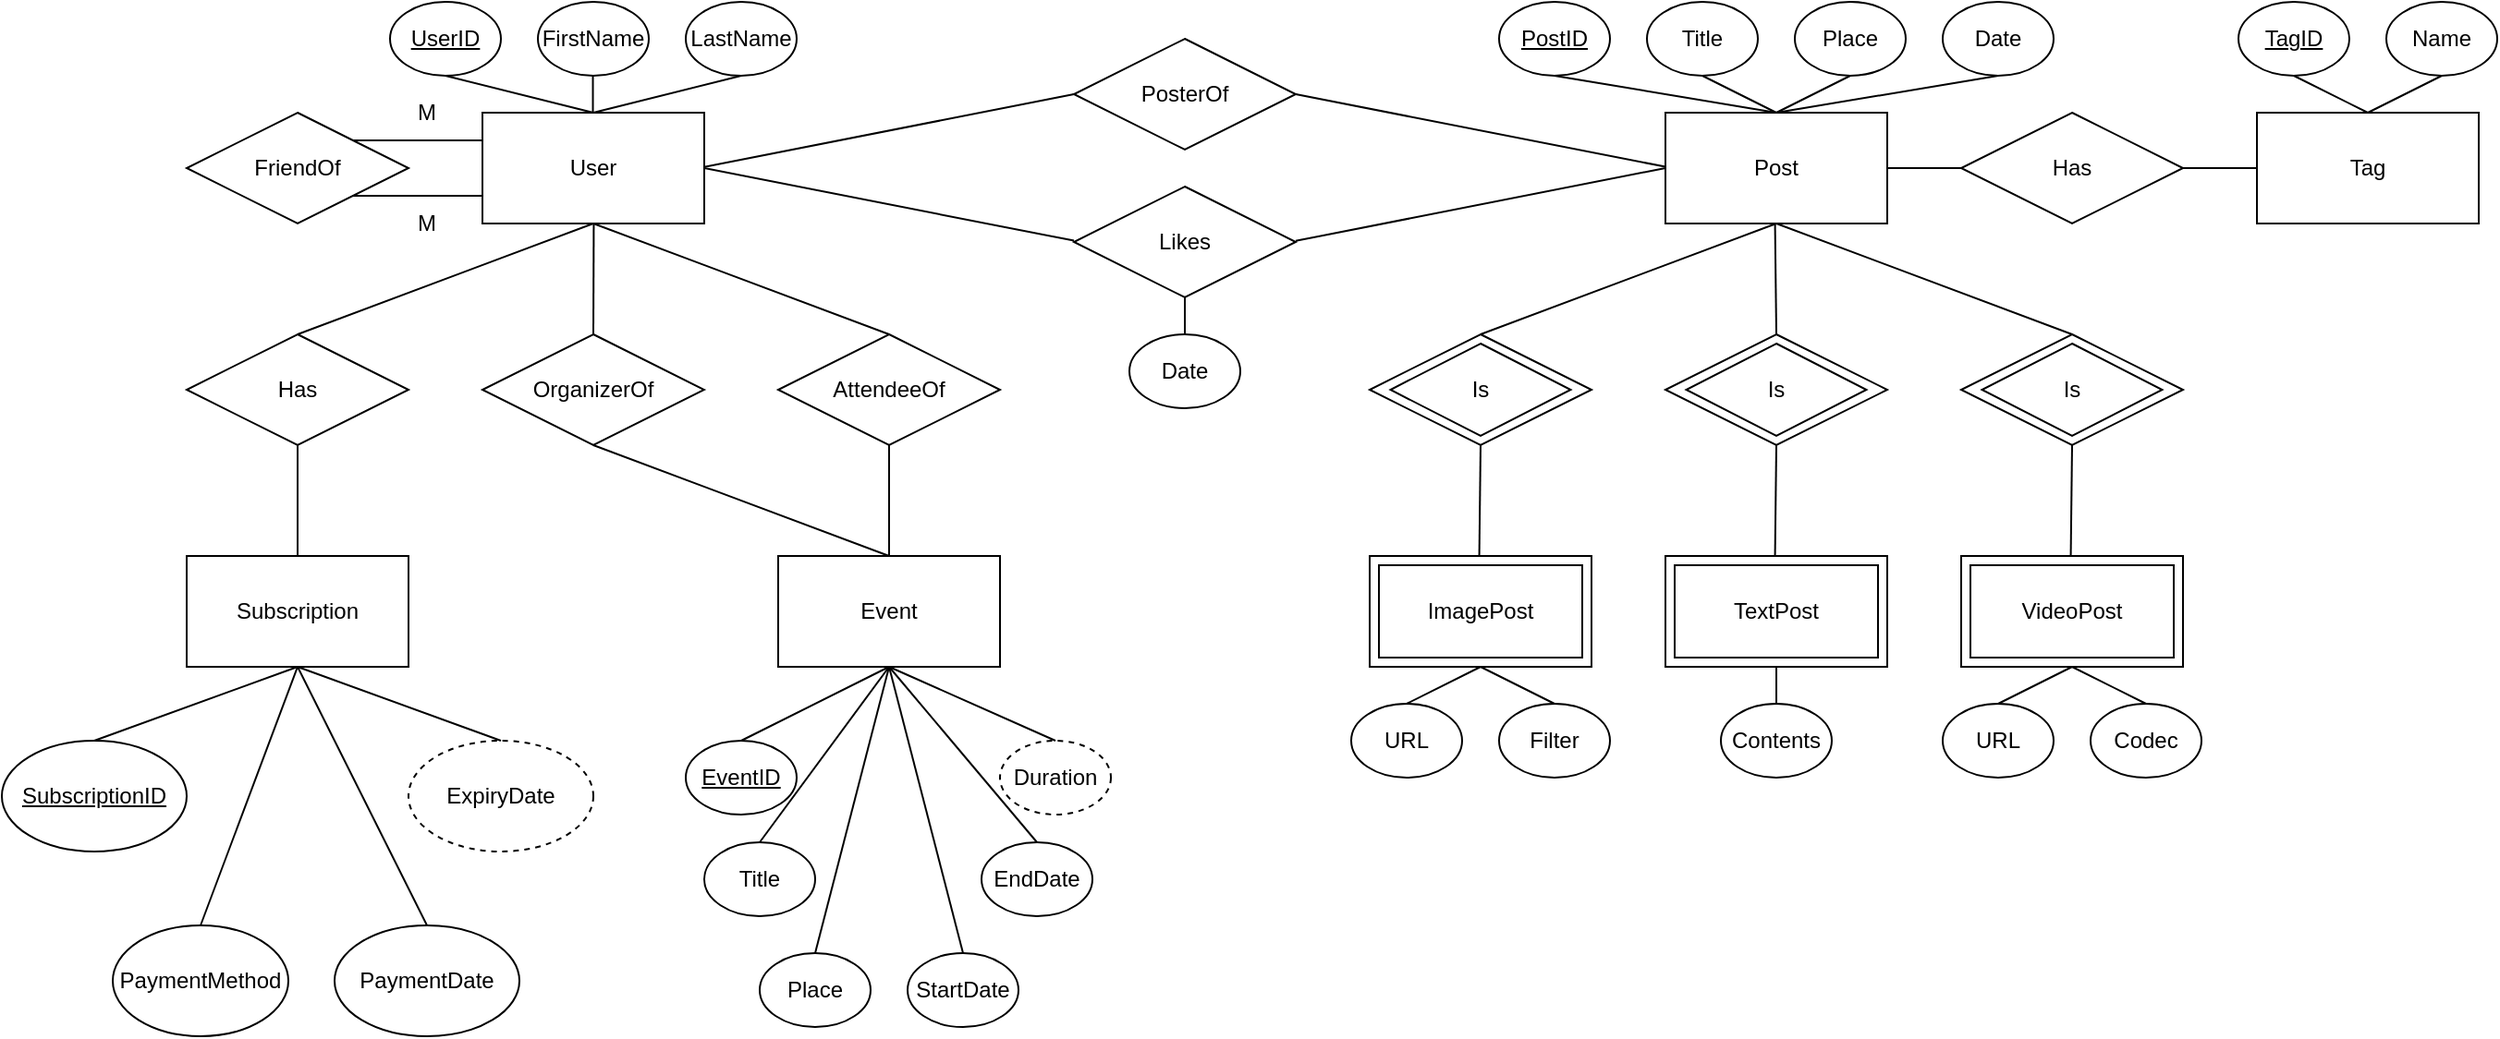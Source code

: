 <mxfile version="24.8.3">
  <diagram name="Page-1" id="uwgnwOzMXsqjj8kN0vaO">
    <mxGraphModel dx="2230" dy="757" grid="1" gridSize="10" guides="1" tooltips="1" connect="1" arrows="1" fold="1" page="1" pageScale="1" pageWidth="850" pageHeight="1100" math="0" shadow="0">
      <root>
        <mxCell id="0" />
        <mxCell id="1" parent="0" />
        <mxCell id="H0Nf2VBTTqdk4RKNYhD4-148" value="Subscription" style="rounded=0;whiteSpace=wrap;html=1;" parent="1" vertex="1">
          <mxGeometry x="-480" y="500" width="120" height="60" as="geometry" />
        </mxCell>
        <mxCell id="H0Nf2VBTTqdk4RKNYhD4-166" value="" style="rounded=0;whiteSpace=wrap;html=1;" parent="1" vertex="1">
          <mxGeometry x="480" y="500" width="120" height="60" as="geometry" />
        </mxCell>
        <mxCell id="H0Nf2VBTTqdk4RKNYhD4-7" value="" style="rounded=0;whiteSpace=wrap;html=1;" parent="1" vertex="1">
          <mxGeometry x="320" y="500" width="120" height="60" as="geometry" />
        </mxCell>
        <mxCell id="H0Nf2VBTTqdk4RKNYhD4-6" value="" style="rounded=0;whiteSpace=wrap;html=1;" parent="1" vertex="1">
          <mxGeometry x="160" y="500" width="120" height="60" as="geometry" />
        </mxCell>
        <mxCell id="H0Nf2VBTTqdk4RKNYhD4-1" value="" style="rounded=0;whiteSpace=wrap;html=1;" parent="1" vertex="1">
          <mxGeometry x="320" y="260" width="120" height="60" as="geometry" />
        </mxCell>
        <mxCell id="H0Nf2VBTTqdk4RKNYhD4-2" value="&lt;div&gt;Post&lt;/div&gt;" style="text;html=1;align=center;verticalAlign=middle;whiteSpace=wrap;rounded=0;" parent="1" vertex="1">
          <mxGeometry x="350" y="275" width="60" height="30" as="geometry" />
        </mxCell>
        <mxCell id="H0Nf2VBTTqdk4RKNYhD4-18" value="" style="ellipse;whiteSpace=wrap;html=1;rounded=0;" parent="1" vertex="1">
          <mxGeometry x="-370" y="200" width="60" height="40" as="geometry" />
        </mxCell>
        <mxCell id="H0Nf2VBTTqdk4RKNYhD4-19" value="" style="ellipse;whiteSpace=wrap;html=1;rounded=0;" parent="1" vertex="1">
          <mxGeometry x="470" y="200" width="60" height="40" as="geometry" />
        </mxCell>
        <mxCell id="H0Nf2VBTTqdk4RKNYhD4-20" value="" style="ellipse;whiteSpace=wrap;html=1;rounded=0;" parent="1" vertex="1">
          <mxGeometry x="230" y="200" width="60" height="40" as="geometry" />
        </mxCell>
        <mxCell id="H0Nf2VBTTqdk4RKNYhD4-21" value="" style="ellipse;whiteSpace=wrap;html=1;rounded=0;" parent="1" vertex="1">
          <mxGeometry x="390" y="200" width="60" height="40" as="geometry" />
        </mxCell>
        <mxCell id="H0Nf2VBTTqdk4RKNYhD4-22" value="" style="ellipse;whiteSpace=wrap;html=1;rounded=0;" parent="1" vertex="1">
          <mxGeometry x="310" y="200" width="60" height="40" as="geometry" />
        </mxCell>
        <mxCell id="H0Nf2VBTTqdk4RKNYhD4-24" value="&lt;div&gt;PostID&lt;/div&gt;" style="text;html=1;align=center;verticalAlign=middle;whiteSpace=wrap;rounded=0;strokeColor=none;fontStyle=4" parent="1" vertex="1">
          <mxGeometry x="230" y="205" width="60" height="30" as="geometry" />
        </mxCell>
        <mxCell id="H0Nf2VBTTqdk4RKNYhD4-25" value="UserID" style="text;html=1;align=center;verticalAlign=middle;whiteSpace=wrap;rounded=0;fontStyle=4" parent="1" vertex="1">
          <mxGeometry x="-370" y="205" width="60" height="30" as="geometry" />
        </mxCell>
        <mxCell id="H0Nf2VBTTqdk4RKNYhD4-26" value="Date" style="text;html=1;align=center;verticalAlign=middle;whiteSpace=wrap;rounded=0;" parent="1" vertex="1">
          <mxGeometry x="470" y="205" width="60" height="30" as="geometry" />
        </mxCell>
        <mxCell id="H0Nf2VBTTqdk4RKNYhD4-27" value="Title" style="text;html=1;align=center;verticalAlign=middle;whiteSpace=wrap;rounded=0;" parent="1" vertex="1">
          <mxGeometry x="310" y="205" width="60" height="30" as="geometry" />
        </mxCell>
        <mxCell id="H0Nf2VBTTqdk4RKNYhD4-28" value="Place" style="text;html=1;align=center;verticalAlign=middle;whiteSpace=wrap;rounded=0;" parent="1" vertex="1">
          <mxGeometry x="390" y="205" width="60" height="30" as="geometry" />
        </mxCell>
        <mxCell id="H0Nf2VBTTqdk4RKNYhD4-29" value="Duration" style="ellipse;whiteSpace=wrap;html=1;dashed=1;rounded=0;" parent="1" vertex="1">
          <mxGeometry x="-40" y="600" width="60" height="40" as="geometry" />
        </mxCell>
        <mxCell id="H0Nf2VBTTqdk4RKNYhD4-36" value="" style="rounded=0;whiteSpace=wrap;html=1;" parent="1" vertex="1">
          <mxGeometry x="640" y="260" width="120" height="60" as="geometry" />
        </mxCell>
        <mxCell id="H0Nf2VBTTqdk4RKNYhD4-37" value="Tag" style="text;html=1;align=center;verticalAlign=middle;whiteSpace=wrap;rounded=0;" parent="1" vertex="1">
          <mxGeometry x="670" y="275" width="60" height="30" as="geometry" />
        </mxCell>
        <mxCell id="H0Nf2VBTTqdk4RKNYhD4-40" value="" style="endArrow=none;html=1;rounded=0;entryX=0.5;entryY=1;entryDx=0;entryDy=0;exitX=0.5;exitY=0;exitDx=0;exitDy=0;" parent="1" source="nxssHxZagcmKNdGixCW7-12" target="H0Nf2VBTTqdk4RKNYhD4-1" edge="1">
          <mxGeometry width="50" height="50" relative="1" as="geometry">
            <mxPoint x="220" y="380" as="sourcePoint" />
            <mxPoint x="270" y="330" as="targetPoint" />
          </mxGeometry>
        </mxCell>
        <mxCell id="H0Nf2VBTTqdk4RKNYhD4-41" value="" style="endArrow=none;html=1;rounded=0;exitX=0.5;exitY=0;exitDx=0;exitDy=0;" parent="1" source="nxssHxZagcmKNdGixCW7-14" edge="1">
          <mxGeometry width="50" height="50" relative="1" as="geometry">
            <mxPoint x="380" y="380" as="sourcePoint" />
            <mxPoint x="379.29" y="320" as="targetPoint" />
          </mxGeometry>
        </mxCell>
        <mxCell id="H0Nf2VBTTqdk4RKNYhD4-42" value="" style="endArrow=none;html=1;rounded=0;exitX=0.5;exitY=0;exitDx=0;exitDy=0;" parent="1" source="nxssHxZagcmKNdGixCW7-16" edge="1">
          <mxGeometry width="50" height="50" relative="1" as="geometry">
            <mxPoint x="540" y="380" as="sourcePoint" />
            <mxPoint x="380" y="320" as="targetPoint" />
          </mxGeometry>
        </mxCell>
        <mxCell id="H0Nf2VBTTqdk4RKNYhD4-43" value="" style="endArrow=none;html=1;rounded=0;entryX=0.5;entryY=1;entryDx=0;entryDy=0;" parent="1" target="nxssHxZagcmKNdGixCW7-14" edge="1">
          <mxGeometry width="50" height="50" relative="1" as="geometry">
            <mxPoint x="379.29" y="500" as="sourcePoint" />
            <mxPoint x="380" y="440" as="targetPoint" />
          </mxGeometry>
        </mxCell>
        <mxCell id="H0Nf2VBTTqdk4RKNYhD4-46" value="" style="endArrow=none;html=1;rounded=0;entryX=0.5;entryY=1;entryDx=0;entryDy=0;" parent="1" target="nxssHxZagcmKNdGixCW7-16" edge="1">
          <mxGeometry width="50" height="50" relative="1" as="geometry">
            <mxPoint x="539.29" y="500" as="sourcePoint" />
            <mxPoint x="540" y="440" as="targetPoint" />
          </mxGeometry>
        </mxCell>
        <mxCell id="H0Nf2VBTTqdk4RKNYhD4-47" value="" style="endArrow=none;html=1;rounded=0;entryX=0.5;entryY=1;entryDx=0;entryDy=0;" parent="1" target="nxssHxZagcmKNdGixCW7-12" edge="1">
          <mxGeometry width="50" height="50" relative="1" as="geometry">
            <mxPoint x="219.29" y="500" as="sourcePoint" />
            <mxPoint x="220" y="440" as="targetPoint" />
          </mxGeometry>
        </mxCell>
        <mxCell id="H0Nf2VBTTqdk4RKNYhD4-49" value="" style="endArrow=none;html=1;rounded=0;entryX=0.5;entryY=0;entryDx=0;entryDy=0;exitX=0.5;exitY=1;exitDx=0;exitDy=0;" parent="1" source="H0Nf2VBTTqdk4RKNYhD4-20" target="H0Nf2VBTTqdk4RKNYhD4-1" edge="1">
          <mxGeometry width="50" height="50" relative="1" as="geometry">
            <mxPoint x="450" y="300" as="sourcePoint" />
            <mxPoint x="500" y="250" as="targetPoint" />
          </mxGeometry>
        </mxCell>
        <mxCell id="H0Nf2VBTTqdk4RKNYhD4-50" value="" style="endArrow=none;html=1;rounded=0;entryX=0.5;entryY=1;entryDx=0;entryDy=0;exitX=0.5;exitY=1;exitDx=0;exitDy=0;" parent="1" target="H0Nf2VBTTqdk4RKNYhD4-19" edge="1">
          <mxGeometry width="50" height="50" relative="1" as="geometry">
            <mxPoint x="380" y="260" as="sourcePoint" />
            <mxPoint x="500" y="280" as="targetPoint" />
          </mxGeometry>
        </mxCell>
        <mxCell id="H0Nf2VBTTqdk4RKNYhD4-51" value="" style="endArrow=none;html=1;rounded=0;exitX=0.5;exitY=1;exitDx=0;exitDy=0;" parent="1" source="H0Nf2VBTTqdk4RKNYhD4-22" edge="1">
          <mxGeometry width="50" height="50" relative="1" as="geometry">
            <mxPoint x="280" y="260" as="sourcePoint" />
            <mxPoint x="380" y="260" as="targetPoint" />
          </mxGeometry>
        </mxCell>
        <mxCell id="H0Nf2VBTTqdk4RKNYhD4-52" value="" style="endArrow=none;html=1;rounded=0;exitX=0.5;exitY=1;exitDx=0;exitDy=0;entryX=0.5;entryY=1;entryDx=0;entryDy=0;" parent="1" target="H0Nf2VBTTqdk4RKNYhD4-21" edge="1">
          <mxGeometry width="50" height="50" relative="1" as="geometry">
            <mxPoint x="380" y="260" as="sourcePoint" />
            <mxPoint x="420" y="280" as="targetPoint" />
          </mxGeometry>
        </mxCell>
        <mxCell id="H0Nf2VBTTqdk4RKNYhD4-53" value="URL" style="ellipse;whiteSpace=wrap;html=1;rounded=0;" parent="1" vertex="1">
          <mxGeometry x="150" y="580" width="60" height="40" as="geometry" />
        </mxCell>
        <mxCell id="H0Nf2VBTTqdk4RKNYhD4-55" value="Filter" style="ellipse;whiteSpace=wrap;html=1;rounded=0;" parent="1" vertex="1">
          <mxGeometry x="230" y="580" width="60" height="40" as="geometry" />
        </mxCell>
        <mxCell id="H0Nf2VBTTqdk4RKNYhD4-59" value="Contents" style="ellipse;whiteSpace=wrap;html=1;rounded=0;" parent="1" vertex="1">
          <mxGeometry x="350" y="580" width="60" height="40" as="geometry" />
        </mxCell>
        <mxCell id="H0Nf2VBTTqdk4RKNYhD4-61" value="URL" style="ellipse;whiteSpace=wrap;html=1;rounded=0;" parent="1" vertex="1">
          <mxGeometry x="470" y="580" width="60" height="40" as="geometry" />
        </mxCell>
        <mxCell id="H0Nf2VBTTqdk4RKNYhD4-63" value="Codec" style="ellipse;whiteSpace=wrap;html=1;rounded=0;" parent="1" vertex="1">
          <mxGeometry x="550" y="580" width="60" height="40" as="geometry" />
        </mxCell>
        <mxCell id="H0Nf2VBTTqdk4RKNYhD4-65" value="" style="endArrow=none;html=1;rounded=0;exitX=0.5;exitY=1;exitDx=0;exitDy=0;" parent="1" edge="1">
          <mxGeometry width="50" height="50" relative="1" as="geometry">
            <mxPoint x="220" y="560" as="sourcePoint" />
            <mxPoint x="260" y="580" as="targetPoint" />
          </mxGeometry>
        </mxCell>
        <mxCell id="H0Nf2VBTTqdk4RKNYhD4-66" value="" style="endArrow=none;html=1;rounded=0;exitX=0.5;exitY=1;exitDx=0;exitDy=0;" parent="1" edge="1">
          <mxGeometry width="50" height="50" relative="1" as="geometry">
            <mxPoint x="540" y="560" as="sourcePoint" />
            <mxPoint x="580" y="580" as="targetPoint" />
          </mxGeometry>
        </mxCell>
        <mxCell id="H0Nf2VBTTqdk4RKNYhD4-67" value="" style="endArrow=none;html=1;rounded=0;exitX=0.5;exitY=1;exitDx=0;exitDy=0;entryX=0.5;entryY=1;entryDx=0;entryDy=0;" parent="1" edge="1">
          <mxGeometry width="50" height="50" relative="1" as="geometry">
            <mxPoint x="180" y="580" as="sourcePoint" />
            <mxPoint x="220" y="560" as="targetPoint" />
          </mxGeometry>
        </mxCell>
        <mxCell id="H0Nf2VBTTqdk4RKNYhD4-68" value="" style="endArrow=none;html=1;rounded=0;exitX=0.5;exitY=1;exitDx=0;exitDy=0;entryX=0.5;entryY=1;entryDx=0;entryDy=0;" parent="1" edge="1">
          <mxGeometry width="50" height="50" relative="1" as="geometry">
            <mxPoint x="500" y="580" as="sourcePoint" />
            <mxPoint x="540" y="560" as="targetPoint" />
          </mxGeometry>
        </mxCell>
        <mxCell id="H0Nf2VBTTqdk4RKNYhD4-69" value="" style="endArrow=none;html=1;rounded=0;entryX=0.5;entryY=1;entryDx=0;entryDy=0;" parent="1" target="H0Nf2VBTTqdk4RKNYhD4-7" edge="1">
          <mxGeometry width="50" height="50" relative="1" as="geometry">
            <mxPoint x="380" y="580" as="sourcePoint" />
            <mxPoint x="389.29" y="330" as="targetPoint" />
          </mxGeometry>
        </mxCell>
        <mxCell id="H0Nf2VBTTqdk4RKNYhD4-70" value="" style="ellipse;whiteSpace=wrap;html=1;rounded=0;" parent="1" vertex="1">
          <mxGeometry x="30" y="380" width="60" height="40" as="geometry" />
        </mxCell>
        <mxCell id="H0Nf2VBTTqdk4RKNYhD4-71" value="Date" style="text;html=1;align=center;verticalAlign=middle;whiteSpace=wrap;rounded=0;strokeColor=none;fontStyle=0" parent="1" vertex="1">
          <mxGeometry x="30" y="385" width="60" height="30" as="geometry" />
        </mxCell>
        <mxCell id="H0Nf2VBTTqdk4RKNYhD4-72" value="" style="endArrow=none;html=1;rounded=0;entryX=0.5;entryY=1;entryDx=0;entryDy=0;" parent="1" edge="1">
          <mxGeometry width="50" height="50" relative="1" as="geometry">
            <mxPoint x="60" y="380" as="sourcePoint" />
            <mxPoint x="60" y="360" as="targetPoint" />
          </mxGeometry>
        </mxCell>
        <mxCell id="H0Nf2VBTTqdk4RKNYhD4-73" value="" style="ellipse;whiteSpace=wrap;html=1;rounded=0;" parent="1" vertex="1">
          <mxGeometry x="710" y="200" width="60" height="40" as="geometry" />
        </mxCell>
        <mxCell id="H0Nf2VBTTqdk4RKNYhD4-74" value="Name" style="text;html=1;align=center;verticalAlign=middle;whiteSpace=wrap;rounded=0;strokeColor=none;fontStyle=0" parent="1" vertex="1">
          <mxGeometry x="710" y="205" width="60" height="30" as="geometry" />
        </mxCell>
        <mxCell id="H0Nf2VBTTqdk4RKNYhD4-75" value="" style="endArrow=none;html=1;rounded=0;entryX=0.5;entryY=0;entryDx=0;entryDy=0;exitX=0.5;exitY=1;exitDx=0;exitDy=0;" parent="1" source="H0Nf2VBTTqdk4RKNYhD4-73" target="H0Nf2VBTTqdk4RKNYhD4-36" edge="1">
          <mxGeometry width="50" height="50" relative="1" as="geometry">
            <mxPoint x="740" y="240" as="sourcePoint" />
            <mxPoint x="710" y="250" as="targetPoint" />
          </mxGeometry>
        </mxCell>
        <mxCell id="H0Nf2VBTTqdk4RKNYhD4-77" value="" style="rhombus;whiteSpace=wrap;html=1;rounded=0;" parent="1" vertex="1">
          <mxGeometry x="480" y="260" width="120" height="60" as="geometry" />
        </mxCell>
        <mxCell id="H0Nf2VBTTqdk4RKNYhD4-78" value="Has" style="text;html=1;align=center;verticalAlign=middle;whiteSpace=wrap;rounded=0;" parent="1" vertex="1">
          <mxGeometry x="510" y="275" width="60" height="30" as="geometry" />
        </mxCell>
        <mxCell id="H0Nf2VBTTqdk4RKNYhD4-85" value="" style="endArrow=none;html=1;rounded=0;exitX=0;exitY=0.5;exitDx=0;exitDy=0;entryX=1;entryY=0.5;entryDx=0;entryDy=0;" parent="1" source="H0Nf2VBTTqdk4RKNYhD4-36" target="H0Nf2VBTTqdk4RKNYhD4-77" edge="1">
          <mxGeometry width="50" height="50" relative="1" as="geometry">
            <mxPoint x="550" y="340" as="sourcePoint" />
            <mxPoint x="610" y="300" as="targetPoint" />
          </mxGeometry>
        </mxCell>
        <mxCell id="H0Nf2VBTTqdk4RKNYhD4-89" value="" style="endArrow=none;html=1;rounded=0;exitX=1;exitY=0.5;exitDx=0;exitDy=0;entryX=0;entryY=0.5;entryDx=0;entryDy=0;" parent="1" source="H0Nf2VBTTqdk4RKNYhD4-1" target="H0Nf2VBTTqdk4RKNYhD4-77" edge="1">
          <mxGeometry width="50" height="50" relative="1" as="geometry">
            <mxPoint x="740" y="570" as="sourcePoint" />
            <mxPoint x="600" y="290" as="targetPoint" />
          </mxGeometry>
        </mxCell>
        <mxCell id="H0Nf2VBTTqdk4RKNYhD4-91" value="" style="rounded=0;whiteSpace=wrap;html=1;" parent="1" vertex="1">
          <mxGeometry x="-320" y="260" width="120" height="60" as="geometry" />
        </mxCell>
        <mxCell id="H0Nf2VBTTqdk4RKNYhD4-92" value="&lt;div&gt;User&lt;/div&gt;" style="text;html=1;align=center;verticalAlign=middle;whiteSpace=wrap;rounded=0;" parent="1" vertex="1">
          <mxGeometry x="-290" y="275" width="60" height="30" as="geometry" />
        </mxCell>
        <mxCell id="H0Nf2VBTTqdk4RKNYhD4-93" value="" style="rhombus;whiteSpace=wrap;html=1;rounded=0;" parent="1" vertex="1">
          <mxGeometry y="220" width="120" height="60" as="geometry" />
        </mxCell>
        <mxCell id="H0Nf2VBTTqdk4RKNYhD4-94" value="" style="ellipse;whiteSpace=wrap;html=1;rounded=0;" parent="1" vertex="1">
          <mxGeometry x="-290" y="200" width="60" height="40" as="geometry" />
        </mxCell>
        <mxCell id="H0Nf2VBTTqdk4RKNYhD4-95" value="FirstName" style="text;html=1;align=center;verticalAlign=middle;whiteSpace=wrap;rounded=0;" parent="1" vertex="1">
          <mxGeometry x="-290" y="205" width="60" height="30" as="geometry" />
        </mxCell>
        <mxCell id="H0Nf2VBTTqdk4RKNYhD4-96" value="" style="ellipse;whiteSpace=wrap;html=1;rounded=0;" parent="1" vertex="1">
          <mxGeometry x="-210" y="200" width="60" height="40" as="geometry" />
        </mxCell>
        <mxCell id="H0Nf2VBTTqdk4RKNYhD4-97" value="LastName" style="text;html=1;align=center;verticalAlign=middle;whiteSpace=wrap;rounded=0;" parent="1" vertex="1">
          <mxGeometry x="-210" y="205" width="60" height="30" as="geometry" />
        </mxCell>
        <mxCell id="H0Nf2VBTTqdk4RKNYhD4-98" value="" style="endArrow=none;html=1;rounded=0;entryX=0.5;entryY=1;entryDx=0;entryDy=0;" parent="1" edge="1">
          <mxGeometry width="50" height="50" relative="1" as="geometry">
            <mxPoint x="-260.24" y="260" as="sourcePoint" />
            <mxPoint x="-260.24" y="240" as="targetPoint" />
          </mxGeometry>
        </mxCell>
        <mxCell id="H0Nf2VBTTqdk4RKNYhD4-99" value="" style="endArrow=none;html=1;rounded=0;entryX=0.5;entryY=1;entryDx=0;entryDy=0;" parent="1" target="H0Nf2VBTTqdk4RKNYhD4-96" edge="1">
          <mxGeometry width="50" height="50" relative="1" as="geometry">
            <mxPoint x="-260" y="260" as="sourcePoint" />
            <mxPoint x="-250.24" y="250" as="targetPoint" />
          </mxGeometry>
        </mxCell>
        <mxCell id="H0Nf2VBTTqdk4RKNYhD4-100" value="" style="endArrow=none;html=1;rounded=0;entryX=0.5;entryY=0;entryDx=0;entryDy=0;" parent="1" target="H0Nf2VBTTqdk4RKNYhD4-91" edge="1">
          <mxGeometry width="50" height="50" relative="1" as="geometry">
            <mxPoint x="-340" y="240" as="sourcePoint" />
            <mxPoint x="-260" y="220" as="targetPoint" />
          </mxGeometry>
        </mxCell>
        <mxCell id="H0Nf2VBTTqdk4RKNYhD4-101" value="" style="rhombus;whiteSpace=wrap;html=1;rounded=0;" parent="1" vertex="1">
          <mxGeometry x="-480" y="260" width="120" height="60" as="geometry" />
        </mxCell>
        <mxCell id="H0Nf2VBTTqdk4RKNYhD4-104" value="FriendOf" style="text;html=1;align=center;verticalAlign=middle;whiteSpace=wrap;rounded=0;" parent="1" vertex="1">
          <mxGeometry x="-450" y="275" width="60" height="30" as="geometry" />
        </mxCell>
        <mxCell id="H0Nf2VBTTqdk4RKNYhD4-105" value="M" style="text;html=1;align=center;verticalAlign=middle;whiteSpace=wrap;rounded=0;" parent="1" vertex="1">
          <mxGeometry x="-380" y="305" width="60" height="30" as="geometry" />
        </mxCell>
        <mxCell id="H0Nf2VBTTqdk4RKNYhD4-106" value="&lt;div&gt;M&lt;/div&gt;" style="text;html=1;align=center;verticalAlign=middle;whiteSpace=wrap;rounded=0;" parent="1" vertex="1">
          <mxGeometry x="-380" y="245" width="60" height="30" as="geometry" />
        </mxCell>
        <mxCell id="H0Nf2VBTTqdk4RKNYhD4-108" value="" style="rounded=0;whiteSpace=wrap;html=1;" parent="1" vertex="1">
          <mxGeometry x="-160" y="500" width="120" height="60" as="geometry" />
        </mxCell>
        <mxCell id="H0Nf2VBTTqdk4RKNYhD4-109" value="Event" style="text;html=1;align=center;verticalAlign=middle;whiteSpace=wrap;rounded=0;" parent="1" vertex="1">
          <mxGeometry x="-130" y="515" width="60" height="30" as="geometry" />
        </mxCell>
        <mxCell id="H0Nf2VBTTqdk4RKNYhD4-110" value="StartDate" style="ellipse;whiteSpace=wrap;html=1;rounded=0;" parent="1" vertex="1">
          <mxGeometry x="-90" y="715" width="60" height="40" as="geometry" />
        </mxCell>
        <mxCell id="H0Nf2VBTTqdk4RKNYhD4-111" value="EventID" style="ellipse;whiteSpace=wrap;html=1;rounded=0;fontStyle=4" parent="1" vertex="1">
          <mxGeometry x="-210" y="600" width="60" height="40" as="geometry" />
        </mxCell>
        <mxCell id="H0Nf2VBTTqdk4RKNYhD4-112" value="Place" style="ellipse;whiteSpace=wrap;html=1;rounded=0;" parent="1" vertex="1">
          <mxGeometry x="-170" y="715" width="60" height="40" as="geometry" />
        </mxCell>
        <mxCell id="H0Nf2VBTTqdk4RKNYhD4-113" value="Title" style="ellipse;whiteSpace=wrap;html=1;rounded=0;" parent="1" vertex="1">
          <mxGeometry x="-200" y="655" width="60" height="40" as="geometry" />
        </mxCell>
        <mxCell id="H0Nf2VBTTqdk4RKNYhD4-118" value="EndDate" style="ellipse;whiteSpace=wrap;html=1;rounded=0;" parent="1" vertex="1">
          <mxGeometry x="-50" y="655" width="60" height="40" as="geometry" />
        </mxCell>
        <mxCell id="H0Nf2VBTTqdk4RKNYhD4-120" value="" style="endArrow=none;html=1;rounded=0;entryX=0.5;entryY=0;entryDx=0;entryDy=0;exitX=0.5;exitY=1;exitDx=0;exitDy=0;" parent="1" source="H0Nf2VBTTqdk4RKNYhD4-108" edge="1" target="H0Nf2VBTTqdk4RKNYhD4-118">
          <mxGeometry width="50" height="50" relative="1" as="geometry">
            <mxPoint x="-100" y="560" as="sourcePoint" />
            <mxPoint x="20" y="580" as="targetPoint" />
          </mxGeometry>
        </mxCell>
        <mxCell id="H0Nf2VBTTqdk4RKNYhD4-121" value="" style="endArrow=none;html=1;rounded=0;exitX=0.5;exitY=0;exitDx=0;exitDy=0;entryX=0.5;entryY=1;entryDx=0;entryDy=0;" parent="1" source="H0Nf2VBTTqdk4RKNYhD4-113" target="H0Nf2VBTTqdk4RKNYhD4-108" edge="1">
          <mxGeometry width="50" height="50" relative="1" as="geometry">
            <mxPoint x="-190" y="580" as="sourcePoint" />
            <mxPoint x="-100" y="560" as="targetPoint" />
          </mxGeometry>
        </mxCell>
        <mxCell id="H0Nf2VBTTqdk4RKNYhD4-122" value="" style="endArrow=none;html=1;rounded=0;exitX=0.5;exitY=1;exitDx=0;exitDy=0;entryX=0.5;entryY=0;entryDx=0;entryDy=0;" parent="1" source="H0Nf2VBTTqdk4RKNYhD4-108" target="H0Nf2VBTTqdk4RKNYhD4-110" edge="1">
          <mxGeometry width="50" height="50" relative="1" as="geometry">
            <mxPoint x="-100" y="560" as="sourcePoint" />
            <mxPoint x="-100" y="580" as="targetPoint" />
          </mxGeometry>
        </mxCell>
        <mxCell id="H0Nf2VBTTqdk4RKNYhD4-123" value="" style="endArrow=none;html=1;rounded=0;exitX=0.5;exitY=0;exitDx=0;exitDy=0;entryX=0.5;entryY=1;entryDx=0;entryDy=0;" parent="1" source="H0Nf2VBTTqdk4RKNYhD4-112" target="H0Nf2VBTTqdk4RKNYhD4-108" edge="1">
          <mxGeometry width="50" height="50" relative="1" as="geometry">
            <mxPoint x="-100" y="580" as="sourcePoint" />
            <mxPoint x="-100" y="560" as="targetPoint" />
          </mxGeometry>
        </mxCell>
        <mxCell id="H0Nf2VBTTqdk4RKNYhD4-124" value="" style="endArrow=none;html=1;rounded=0;entryX=0.5;entryY=1;entryDx=0;entryDy=0;exitX=0.5;exitY=0;exitDx=0;exitDy=0;" parent="1" source="H0Nf2VBTTqdk4RKNYhD4-111" target="H0Nf2VBTTqdk4RKNYhD4-108" edge="1">
          <mxGeometry width="50" height="50" relative="1" as="geometry">
            <mxPoint x="-260" y="590" as="sourcePoint" />
            <mxPoint x="-250" y="530" as="targetPoint" />
          </mxGeometry>
        </mxCell>
        <mxCell id="H0Nf2VBTTqdk4RKNYhD4-125" value="" style="endArrow=none;html=1;rounded=0;entryX=0.5;entryY=1;entryDx=0;entryDy=0;exitX=0.5;exitY=0;exitDx=0;exitDy=0;" parent="1" target="H0Nf2VBTTqdk4RKNYhD4-108" edge="1" source="H0Nf2VBTTqdk4RKNYhD4-29">
          <mxGeometry width="50" height="50" relative="1" as="geometry">
            <mxPoint x="100" y="580" as="sourcePoint" />
            <mxPoint x="150" y="530" as="targetPoint" />
          </mxGeometry>
        </mxCell>
        <mxCell id="H0Nf2VBTTqdk4RKNYhD4-144" value="" style="rhombus;whiteSpace=wrap;html=1;rounded=0;" parent="1" vertex="1">
          <mxGeometry y="300" width="120" height="60" as="geometry" />
        </mxCell>
        <mxCell id="H0Nf2VBTTqdk4RKNYhD4-128" value="" style="rhombus;whiteSpace=wrap;html=1;rounded=0;" parent="1" vertex="1">
          <mxGeometry x="-160" y="380" width="120" height="60" as="geometry" />
        </mxCell>
        <mxCell id="H0Nf2VBTTqdk4RKNYhD4-127" value="AttendeeOf" style="text;html=1;align=center;verticalAlign=middle;whiteSpace=wrap;rounded=0;" parent="1" vertex="1">
          <mxGeometry x="-130" y="395" width="60" height="30" as="geometry" />
        </mxCell>
        <mxCell id="H0Nf2VBTTqdk4RKNYhD4-129" value="" style="endArrow=none;html=1;rounded=0;entryX=0.5;entryY=1;entryDx=0;entryDy=0;exitX=0.5;exitY=0;exitDx=0;exitDy=0;" parent="1" source="H0Nf2VBTTqdk4RKNYhD4-128" target="H0Nf2VBTTqdk4RKNYhD4-91" edge="1">
          <mxGeometry width="50" height="50" relative="1" as="geometry">
            <mxPoint x="-140" y="530" as="sourcePoint" />
            <mxPoint x="-90" y="480" as="targetPoint" />
          </mxGeometry>
        </mxCell>
        <mxCell id="H0Nf2VBTTqdk4RKNYhD4-130" value="" style="endArrow=none;html=1;rounded=0;exitX=0.5;exitY=0;exitDx=0;exitDy=0;entryX=0.5;entryY=1;entryDx=0;entryDy=0;" parent="1" target="H0Nf2VBTTqdk4RKNYhD4-128" edge="1" source="H0Nf2VBTTqdk4RKNYhD4-108">
          <mxGeometry width="50" height="50" relative="1" as="geometry">
            <mxPoint x="-260.43" y="500" as="sourcePoint" />
            <mxPoint x="-200" y="460" as="targetPoint" />
          </mxGeometry>
        </mxCell>
        <mxCell id="H0Nf2VBTTqdk4RKNYhD4-131" value="" style="rhombus;whiteSpace=wrap;html=1;rounded=0;" parent="1" vertex="1">
          <mxGeometry x="-320" y="380" width="120" height="60" as="geometry" />
        </mxCell>
        <mxCell id="H0Nf2VBTTqdk4RKNYhD4-132" value="" style="endArrow=none;html=1;rounded=0;exitX=0.5;exitY=0;exitDx=0;exitDy=0;entryX=0.5;entryY=1;entryDx=0;entryDy=0;" parent="1" source="H0Nf2VBTTqdk4RKNYhD4-108" target="H0Nf2VBTTqdk4RKNYhD4-131" edge="1">
          <mxGeometry width="50" height="50" relative="1" as="geometry">
            <mxPoint x="-250.43" y="510" as="sourcePoint" />
            <mxPoint x="-170" y="450" as="targetPoint" />
          </mxGeometry>
        </mxCell>
        <mxCell id="H0Nf2VBTTqdk4RKNYhD4-133" value="" style="endArrow=none;html=1;rounded=0;exitX=0.5;exitY=0;exitDx=0;exitDy=0;entryX=0.5;entryY=1;entryDx=0;entryDy=0;" parent="1" edge="1" source="H0Nf2VBTTqdk4RKNYhD4-131">
          <mxGeometry width="50" height="50" relative="1" as="geometry">
            <mxPoint x="-340.21" y="380" as="sourcePoint" />
            <mxPoint x="-259.78" y="320" as="targetPoint" />
          </mxGeometry>
        </mxCell>
        <mxCell id="H0Nf2VBTTqdk4RKNYhD4-134" value="&lt;div&gt;OrganizerOf&lt;/div&gt;" style="text;html=1;align=center;verticalAlign=middle;whiteSpace=wrap;rounded=0;" parent="1" vertex="1">
          <mxGeometry x="-290" y="395" width="60" height="30" as="geometry" />
        </mxCell>
        <mxCell id="H0Nf2VBTTqdk4RKNYhD4-135" value="&lt;div&gt;PosterOf&lt;/div&gt;" style="text;html=1;align=center;verticalAlign=middle;whiteSpace=wrap;rounded=0;" parent="1" vertex="1">
          <mxGeometry x="30" y="235" width="60" height="30" as="geometry" />
        </mxCell>
        <mxCell id="H0Nf2VBTTqdk4RKNYhD4-137" value="" style="endArrow=none;html=1;rounded=0;exitX=1;exitY=0.5;exitDx=0;exitDy=0;entryX=0;entryY=0.5;entryDx=0;entryDy=0;" parent="1" source="H0Nf2VBTTqdk4RKNYhD4-93" edge="1">
          <mxGeometry width="50" height="50" relative="1" as="geometry">
            <mxPoint x="120" y="289.29" as="sourcePoint" />
            <mxPoint x="320" y="289.29" as="targetPoint" />
          </mxGeometry>
        </mxCell>
        <mxCell id="H0Nf2VBTTqdk4RKNYhD4-139" value="" style="endArrow=none;html=1;rounded=0;entryX=0;entryY=0.75;entryDx=0;entryDy=0;exitX=1;exitY=1;exitDx=0;exitDy=0;" parent="1" source="H0Nf2VBTTqdk4RKNYhD4-101" target="H0Nf2VBTTqdk4RKNYhD4-91" edge="1">
          <mxGeometry width="50" height="50" relative="1" as="geometry">
            <mxPoint x="-360" y="305" as="sourcePoint" />
            <mxPoint x="-310" y="255" as="targetPoint" />
          </mxGeometry>
        </mxCell>
        <mxCell id="H0Nf2VBTTqdk4RKNYhD4-142" value="" style="endArrow=none;html=1;rounded=0;entryX=0;entryY=0.25;entryDx=0;entryDy=0;exitX=1;exitY=0;exitDx=0;exitDy=0;" parent="1" source="H0Nf2VBTTqdk4RKNYhD4-101" target="H0Nf2VBTTqdk4RKNYhD4-91" edge="1">
          <mxGeometry width="50" height="50" relative="1" as="geometry">
            <mxPoint x="-360" y="275" as="sourcePoint" />
            <mxPoint x="-220" y="320" as="targetPoint" />
          </mxGeometry>
        </mxCell>
        <mxCell id="H0Nf2VBTTqdk4RKNYhD4-143" value="" style="endArrow=none;html=1;rounded=0;exitX=1;exitY=0.5;exitDx=0;exitDy=0;entryX=0;entryY=0.5;entryDx=0;entryDy=0;" parent="1" target="H0Nf2VBTTqdk4RKNYhD4-93" edge="1">
          <mxGeometry width="50" height="50" relative="1" as="geometry">
            <mxPoint x="-200" y="289.41" as="sourcePoint" />
            <mxPoint y="289.41" as="targetPoint" />
          </mxGeometry>
        </mxCell>
        <mxCell id="H0Nf2VBTTqdk4RKNYhD4-35" value="&lt;div&gt;Likes&lt;/div&gt;" style="text;html=1;align=center;verticalAlign=middle;whiteSpace=wrap;rounded=0;" parent="1" vertex="1">
          <mxGeometry x="30" y="315" width="60" height="30" as="geometry" />
        </mxCell>
        <mxCell id="H0Nf2VBTTqdk4RKNYhD4-145" value="" style="endArrow=none;html=1;rounded=0;exitX=1;exitY=0.5;exitDx=0;exitDy=0;entryX=0;entryY=0.5;entryDx=0;entryDy=0;" parent="1" edge="1">
          <mxGeometry width="50" height="50" relative="1" as="geometry">
            <mxPoint x="120" y="329.41" as="sourcePoint" />
            <mxPoint x="320" y="290" as="targetPoint" />
          </mxGeometry>
        </mxCell>
        <mxCell id="H0Nf2VBTTqdk4RKNYhD4-146" value="" style="endArrow=none;html=1;rounded=0;exitX=1;exitY=0.5;exitDx=0;exitDy=0;entryX=0;entryY=0.5;entryDx=0;entryDy=0;" parent="1" edge="1">
          <mxGeometry width="50" height="50" relative="1" as="geometry">
            <mxPoint x="-200" y="290" as="sourcePoint" />
            <mxPoint y="329.29" as="targetPoint" />
          </mxGeometry>
        </mxCell>
        <mxCell id="H0Nf2VBTTqdk4RKNYhD4-150" value="SubscriptionID" style="ellipse;whiteSpace=wrap;html=1;rounded=0;fontStyle=4" parent="1" vertex="1">
          <mxGeometry x="-580" y="600" width="100" height="60" as="geometry" />
        </mxCell>
        <mxCell id="H0Nf2VBTTqdk4RKNYhD4-152" value="PaymentMethod" style="ellipse;whiteSpace=wrap;html=1;rounded=0;" parent="1" vertex="1">
          <mxGeometry x="-520" y="700" width="95" height="60" as="geometry" />
        </mxCell>
        <mxCell id="H0Nf2VBTTqdk4RKNYhD4-154" value="PaymentDate" style="ellipse;whiteSpace=wrap;html=1;rounded=0;" parent="1" vertex="1">
          <mxGeometry x="-400" y="700" width="100" height="60" as="geometry" />
        </mxCell>
        <mxCell id="H0Nf2VBTTqdk4RKNYhD4-156" value="" style="endArrow=none;html=1;rounded=0;entryX=0.5;entryY=0;entryDx=0;entryDy=0;exitX=0.5;exitY=1;exitDx=0;exitDy=0;" parent="1" source="H0Nf2VBTTqdk4RKNYhD4-148" target="H0Nf2VBTTqdk4RKNYhD4-152" edge="1">
          <mxGeometry width="50" height="50" relative="1" as="geometry">
            <mxPoint x="-785.24" y="420" as="sourcePoint" />
            <mxPoint x="-785.24" y="400" as="targetPoint" />
          </mxGeometry>
        </mxCell>
        <mxCell id="H0Nf2VBTTqdk4RKNYhD4-157" value="" style="endArrow=none;html=1;rounded=0;exitX=0.5;exitY=1;exitDx=0;exitDy=0;entryX=0.5;entryY=0;entryDx=0;entryDy=0;" parent="1" source="H0Nf2VBTTqdk4RKNYhD4-148" target="H0Nf2VBTTqdk4RKNYhD4-154" edge="1">
          <mxGeometry width="50" height="50" relative="1" as="geometry">
            <mxPoint x="-750" y="400" as="sourcePoint" />
            <mxPoint x="-580" y="600" as="targetPoint" />
          </mxGeometry>
        </mxCell>
        <mxCell id="H0Nf2VBTTqdk4RKNYhD4-158" value="" style="endArrow=none;html=1;rounded=0;entryX=0.5;entryY=1;entryDx=0;entryDy=0;exitX=0.5;exitY=0;exitDx=0;exitDy=0;" parent="1" source="H0Nf2VBTTqdk4RKNYhD4-150" target="H0Nf2VBTTqdk4RKNYhD4-148" edge="1">
          <mxGeometry width="50" height="50" relative="1" as="geometry">
            <mxPoint x="-865" y="400" as="sourcePoint" />
            <mxPoint x="-785" y="420" as="targetPoint" />
          </mxGeometry>
        </mxCell>
        <mxCell id="H0Nf2VBTTqdk4RKNYhD4-181" value="" style="ellipse;whiteSpace=wrap;html=1;rounded=0;" parent="1" vertex="1">
          <mxGeometry x="630" y="200" width="60" height="40" as="geometry" />
        </mxCell>
        <mxCell id="H0Nf2VBTTqdk4RKNYhD4-182" value="TagID" style="text;html=1;align=center;verticalAlign=middle;whiteSpace=wrap;rounded=0;strokeColor=none;fontStyle=4" parent="1" vertex="1">
          <mxGeometry x="630" y="205" width="60" height="30" as="geometry" />
        </mxCell>
        <mxCell id="H0Nf2VBTTqdk4RKNYhD4-183" value="" style="endArrow=none;html=1;rounded=0;exitX=0.5;exitY=1;exitDx=0;exitDy=0;entryX=0.5;entryY=0;entryDx=0;entryDy=0;" parent="1" source="H0Nf2VBTTqdk4RKNYhD4-181" target="H0Nf2VBTTqdk4RKNYhD4-36" edge="1">
          <mxGeometry width="50" height="50" relative="1" as="geometry">
            <mxPoint x="660" y="240" as="sourcePoint" />
            <mxPoint x="630" y="260" as="targetPoint" />
          </mxGeometry>
        </mxCell>
        <mxCell id="nxssHxZagcmKNdGixCW7-2" value="ExpiryDate" style="ellipse;whiteSpace=wrap;html=1;dashed=1;rounded=0;" vertex="1" parent="1">
          <mxGeometry x="-360" y="600" width="100" height="60" as="geometry" />
        </mxCell>
        <mxCell id="nxssHxZagcmKNdGixCW7-5" value="Has" style="rhombus;whiteSpace=wrap;html=1;rounded=0;" vertex="1" parent="1">
          <mxGeometry x="-480" y="380" width="120" height="60" as="geometry" />
        </mxCell>
        <mxCell id="nxssHxZagcmKNdGixCW7-8" value="" style="endArrow=none;html=1;rounded=0;entryX=0.5;entryY=1;entryDx=0;entryDy=0;exitX=0.5;exitY=0;exitDx=0;exitDy=0;" edge="1" parent="1" source="nxssHxZagcmKNdGixCW7-5" target="H0Nf2VBTTqdk4RKNYhD4-91">
          <mxGeometry width="50" height="50" relative="1" as="geometry">
            <mxPoint x="-90" y="390" as="sourcePoint" />
            <mxPoint x="-250" y="330" as="targetPoint" />
          </mxGeometry>
        </mxCell>
        <mxCell id="nxssHxZagcmKNdGixCW7-9" value="" style="endArrow=none;html=1;rounded=0;entryX=0.5;entryY=1;entryDx=0;entryDy=0;exitX=0.5;exitY=0;exitDx=0;exitDy=0;" edge="1" parent="1" source="H0Nf2VBTTqdk4RKNYhD4-148" target="nxssHxZagcmKNdGixCW7-5">
          <mxGeometry width="50" height="50" relative="1" as="geometry">
            <mxPoint x="-80" y="400" as="sourcePoint" />
            <mxPoint x="-240" y="340" as="targetPoint" />
          </mxGeometry>
        </mxCell>
        <mxCell id="nxssHxZagcmKNdGixCW7-11" value="" style="endArrow=none;html=1;rounded=0;exitX=0.5;exitY=0;exitDx=0;exitDy=0;entryX=0.5;entryY=1;entryDx=0;entryDy=0;" edge="1" parent="1" source="nxssHxZagcmKNdGixCW7-2" target="H0Nf2VBTTqdk4RKNYhD4-148">
          <mxGeometry width="50" height="50" relative="1" as="geometry">
            <mxPoint x="-900" y="353" as="sourcePoint" />
            <mxPoint x="-570" y="570" as="targetPoint" />
          </mxGeometry>
        </mxCell>
        <mxCell id="nxssHxZagcmKNdGixCW7-12" value="" style="rhombus;whiteSpace=wrap;html=1;" vertex="1" parent="1">
          <mxGeometry x="160" y="380" width="120" height="60" as="geometry" />
        </mxCell>
        <mxCell id="nxssHxZagcmKNdGixCW7-14" value="" style="rhombus;whiteSpace=wrap;html=1;" vertex="1" parent="1">
          <mxGeometry x="320" y="380" width="120" height="60" as="geometry" />
        </mxCell>
        <mxCell id="nxssHxZagcmKNdGixCW7-15" value="Is" style="rhombus;whiteSpace=wrap;html=1;" vertex="1" parent="1">
          <mxGeometry x="331.25" y="385" width="97.5" height="50" as="geometry" />
        </mxCell>
        <mxCell id="nxssHxZagcmKNdGixCW7-16" value="" style="rhombus;whiteSpace=wrap;html=1;" vertex="1" parent="1">
          <mxGeometry x="480" y="380" width="120" height="60" as="geometry" />
        </mxCell>
        <mxCell id="nxssHxZagcmKNdGixCW7-18" value="ImagePost" style="rounded=0;whiteSpace=wrap;html=1;" vertex="1" parent="1">
          <mxGeometry x="165" y="505" width="110" height="50" as="geometry" />
        </mxCell>
        <mxCell id="nxssHxZagcmKNdGixCW7-19" value="Is" style="rhombus;whiteSpace=wrap;html=1;" vertex="1" parent="1">
          <mxGeometry x="171.25" y="385" width="97.5" height="50" as="geometry" />
        </mxCell>
        <mxCell id="nxssHxZagcmKNdGixCW7-20" value="Is" style="rhombus;whiteSpace=wrap;html=1;" vertex="1" parent="1">
          <mxGeometry x="491.25" y="385" width="97.5" height="50" as="geometry" />
        </mxCell>
        <mxCell id="nxssHxZagcmKNdGixCW7-21" value="TextPost" style="rounded=0;whiteSpace=wrap;html=1;" vertex="1" parent="1">
          <mxGeometry x="325" y="505" width="110" height="50" as="geometry" />
        </mxCell>
        <mxCell id="nxssHxZagcmKNdGixCW7-22" value="VideoPost" style="rounded=0;whiteSpace=wrap;html=1;" vertex="1" parent="1">
          <mxGeometry x="485" y="505" width="110" height="50" as="geometry" />
        </mxCell>
      </root>
    </mxGraphModel>
  </diagram>
</mxfile>
